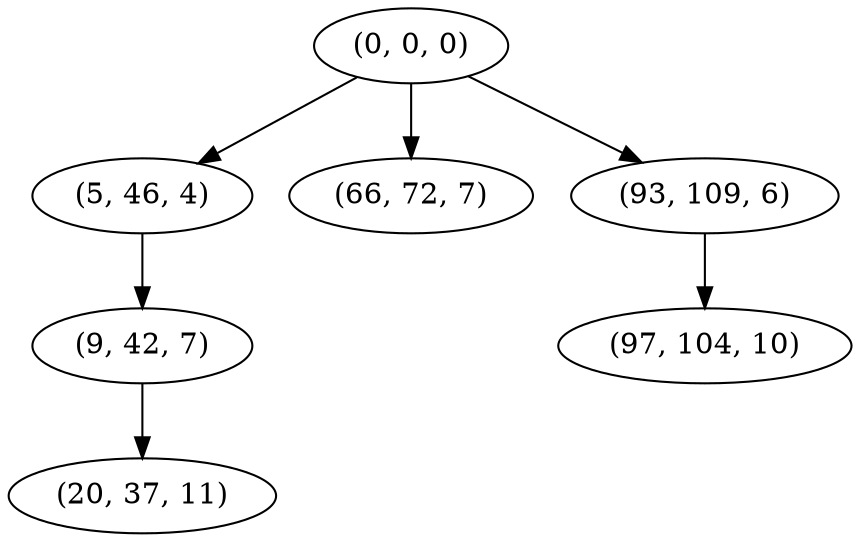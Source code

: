 digraph tree {
    "(0, 0, 0)";
    "(5, 46, 4)";
    "(9, 42, 7)";
    "(20, 37, 11)";
    "(66, 72, 7)";
    "(93, 109, 6)";
    "(97, 104, 10)";
    "(0, 0, 0)" -> "(5, 46, 4)";
    "(0, 0, 0)" -> "(66, 72, 7)";
    "(0, 0, 0)" -> "(93, 109, 6)";
    "(5, 46, 4)" -> "(9, 42, 7)";
    "(9, 42, 7)" -> "(20, 37, 11)";
    "(93, 109, 6)" -> "(97, 104, 10)";
}
